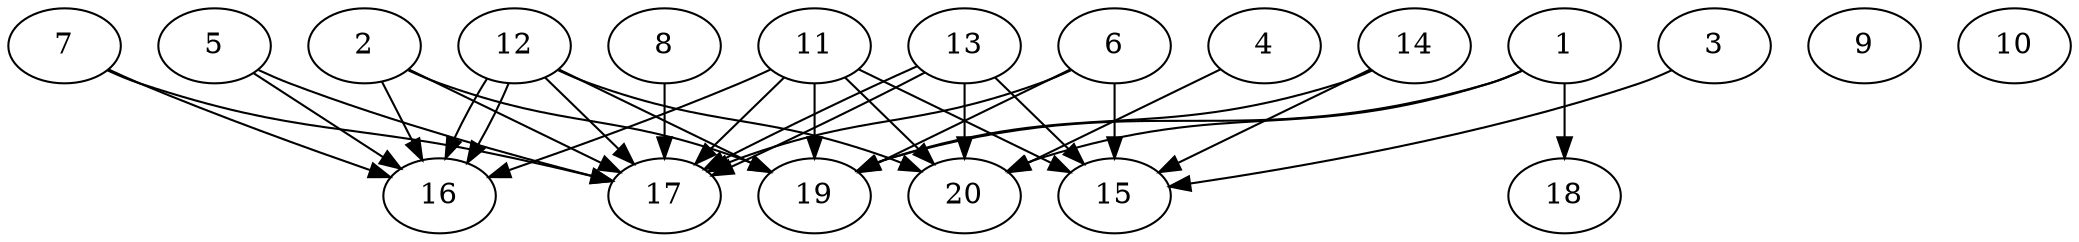 // DAG automatically generated by daggen at Thu Oct  3 13:58:43 2019
// ./daggen --dot -n 20 --ccr 0.5 --fat 0.9 --regular 0.9 --density 0.7 --mindata 5242880 --maxdata 52428800 
digraph G {
  1 [size="96548864", alpha="0.11", expect_size="48274432"] 
  1 -> 18 [size ="48274432"]
  1 -> 19 [size ="48274432"]
  1 -> 20 [size ="48274432"]
  2 [size="102998016", alpha="0.15", expect_size="51499008"] 
  2 -> 16 [size ="51499008"]
  2 -> 17 [size ="51499008"]
  2 -> 19 [size ="51499008"]
  3 [size="18825216", alpha="0.09", expect_size="9412608"] 
  3 -> 15 [size ="9412608"]
  4 [size="72615936", alpha="0.12", expect_size="36307968"] 
  4 -> 20 [size ="36307968"]
  5 [size="74448896", alpha="0.03", expect_size="37224448"] 
  5 -> 16 [size ="37224448"]
  5 -> 17 [size ="37224448"]
  6 [size="15988736", alpha="0.01", expect_size="7994368"] 
  6 -> 15 [size ="7994368"]
  6 -> 17 [size ="7994368"]
  6 -> 19 [size ="7994368"]
  7 [size="27232256", alpha="0.06", expect_size="13616128"] 
  7 -> 16 [size ="13616128"]
  7 -> 17 [size ="13616128"]
  8 [size="39761920", alpha="0.14", expect_size="19880960"] 
  8 -> 17 [size ="19880960"]
  9 [size="36814848", alpha="0.04", expect_size="18407424"] 
  10 [size="76830720", alpha="0.17", expect_size="38415360"] 
  11 [size="57692160", alpha="0.14", expect_size="28846080"] 
  11 -> 15 [size ="28846080"]
  11 -> 16 [size ="28846080"]
  11 -> 17 [size ="28846080"]
  11 -> 19 [size ="28846080"]
  11 -> 20 [size ="28846080"]
  12 [size="16947200", alpha="0.11", expect_size="8473600"] 
  12 -> 16 [size ="8473600"]
  12 -> 16 [size ="8473600"]
  12 -> 17 [size ="8473600"]
  12 -> 19 [size ="8473600"]
  12 -> 20 [size ="8473600"]
  13 [size="87855104", alpha="0.14", expect_size="43927552"] 
  13 -> 15 [size ="43927552"]
  13 -> 17 [size ="43927552"]
  13 -> 17 [size ="43927552"]
  13 -> 20 [size ="43927552"]
  14 [size="37912576", alpha="0.01", expect_size="18956288"] 
  14 -> 15 [size ="18956288"]
  14 -> 19 [size ="18956288"]
  15 [size="96843776", alpha="0.12", expect_size="48421888"] 
  16 [size="17410048", alpha="0.00", expect_size="8705024"] 
  17 [size="21057536", alpha="0.07", expect_size="10528768"] 
  18 [size="49549312", alpha="0.03", expect_size="24774656"] 
  19 [size="23230464", alpha="0.12", expect_size="11615232"] 
  20 [size="40269824", alpha="0.15", expect_size="20134912"] 
}
